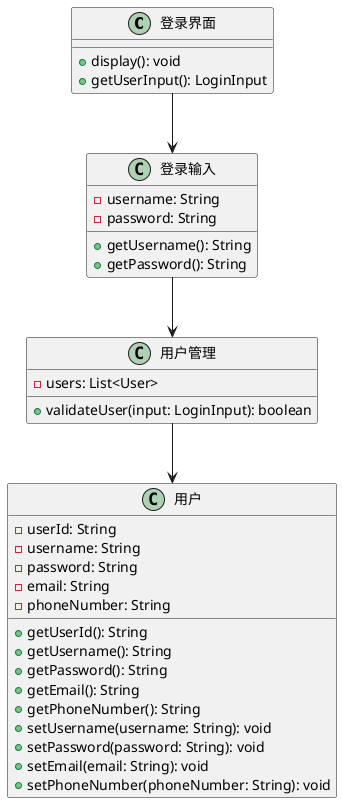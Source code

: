@startuml
class 登录界面 {
  + display(): void
  + getUserInput(): LoginInput
}

class 登录输入 {
  - username: String
  - password: String
  + getUsername(): String
  + getPassword(): String
}

class 用户管理 {
  - users: List<User>
  + validateUser(input: LoginInput): boolean
}

class 用户 {
  - userId: String
  - username: String
  - password: String
  - email: String
  - phoneNumber: String
  + getUserId(): String
  + getUsername(): String
  + getPassword(): String
  + getEmail(): String
  + getPhoneNumber(): String
  + setUsername(username: String): void
  + setPassword(password: String): void
  + setEmail(email: String): void
  + setPhoneNumber(phoneNumber: String): void
}

登录界面 --> 登录输入
登录输入 --> 用户管理
用户管理 --> 用户
@enduml
